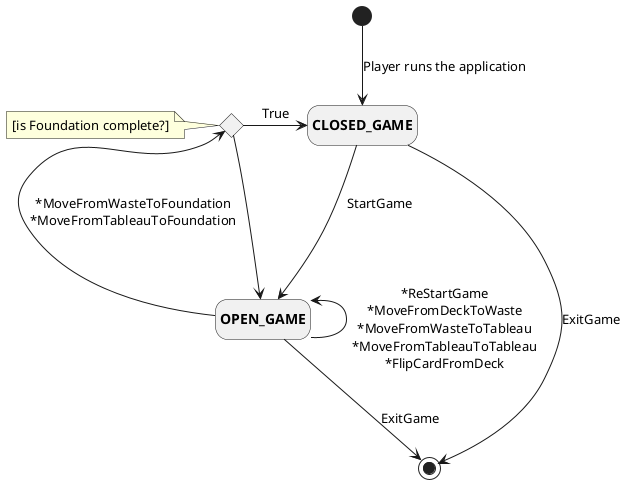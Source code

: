 @startuml States
hide empty description

state a <<choice>> 

state "**CLOSED_GAME**" as CLOSED_GAME
state "**OPEN_GAME**" as OPEN_GAME

CLOSED_GAME -down[hidden]-> OPEN_GAME
[*] -down-> CLOSED_GAME : Player runs the application
CLOSED_GAME --> OPEN_GAME : StartGame

OPEN_GAME --> [*]: ExitGame
OPEN_GAME -up-> OPEN_GAME : \n*ReStartGame\n*MoveFromDeckToWaste\n*MoveFromWasteToTableau\n*MoveFromTableauToTableau\n*FlipCardFromDeck
OPEN_GAME -left-> a : \n*MoveFromWasteToFoundation\n*MoveFromTableauToFoundation

note left of a
    [is Foundation complete?]
end note

a -right-> OPEN_GAME
a -right-> CLOSED_GAME : True
CLOSED_GAME -right-> [*] : ExitGame

@enduml
